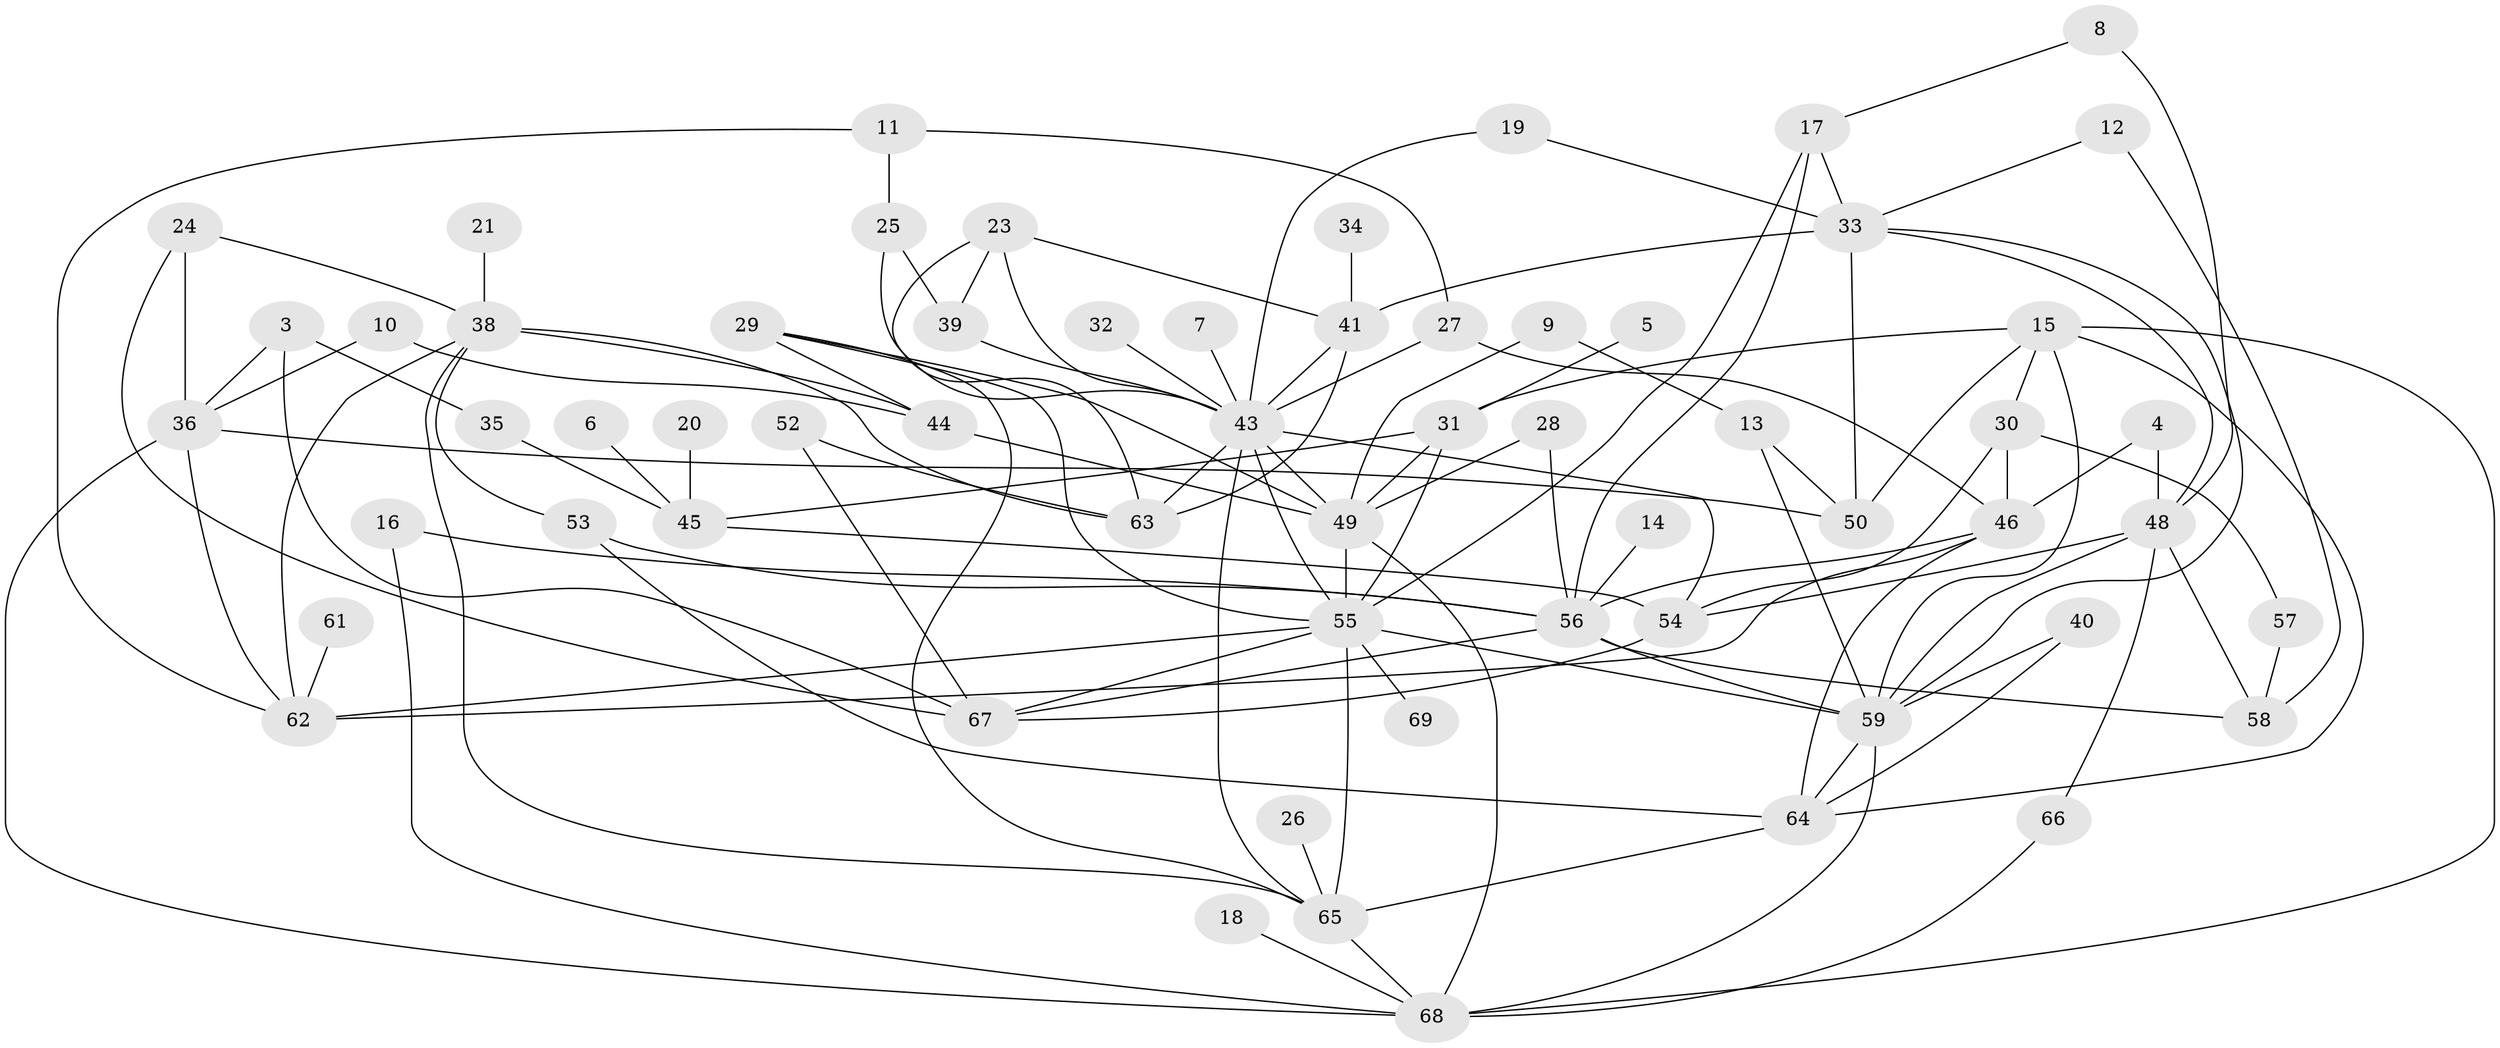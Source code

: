 // original degree distribution, {2: 0.26277372262773724, 3: 0.21897810218978103, 0: 0.058394160583941604, 5: 0.0948905109489051, 7: 0.014598540145985401, 1: 0.15328467153284672, 4: 0.145985401459854, 6: 0.051094890510948905}
// Generated by graph-tools (version 1.1) at 2025/49/03/09/25 03:49:13]
// undirected, 61 vertices, 118 edges
graph export_dot {
graph [start="1"]
  node [color=gray90,style=filled];
  3;
  4;
  5;
  6;
  7;
  8;
  9;
  10;
  11;
  12;
  13;
  14;
  15;
  16;
  17;
  18;
  19;
  20;
  21;
  23;
  24;
  25;
  26;
  27;
  28;
  29;
  30;
  31;
  32;
  33;
  34;
  35;
  36;
  38;
  39;
  40;
  41;
  43;
  44;
  45;
  46;
  48;
  49;
  50;
  52;
  53;
  54;
  55;
  56;
  57;
  58;
  59;
  61;
  62;
  63;
  64;
  65;
  66;
  67;
  68;
  69;
  3 -- 35 [weight=1.0];
  3 -- 36 [weight=1.0];
  3 -- 67 [weight=1.0];
  4 -- 46 [weight=1.0];
  4 -- 48 [weight=1.0];
  5 -- 31 [weight=1.0];
  6 -- 45 [weight=1.0];
  7 -- 43 [weight=1.0];
  8 -- 17 [weight=1.0];
  8 -- 48 [weight=1.0];
  9 -- 13 [weight=1.0];
  9 -- 49 [weight=1.0];
  10 -- 36 [weight=1.0];
  10 -- 44 [weight=1.0];
  11 -- 25 [weight=1.0];
  11 -- 27 [weight=1.0];
  11 -- 62 [weight=1.0];
  12 -- 33 [weight=1.0];
  12 -- 58 [weight=1.0];
  13 -- 50 [weight=1.0];
  13 -- 59 [weight=1.0];
  14 -- 56 [weight=1.0];
  15 -- 30 [weight=1.0];
  15 -- 31 [weight=1.0];
  15 -- 50 [weight=1.0];
  15 -- 59 [weight=1.0];
  15 -- 64 [weight=1.0];
  15 -- 68 [weight=1.0];
  16 -- 56 [weight=1.0];
  16 -- 68 [weight=1.0];
  17 -- 33 [weight=1.0];
  17 -- 55 [weight=1.0];
  17 -- 56 [weight=1.0];
  18 -- 68 [weight=1.0];
  19 -- 33 [weight=1.0];
  19 -- 43 [weight=1.0];
  20 -- 45 [weight=1.0];
  21 -- 38 [weight=1.0];
  23 -- 39 [weight=1.0];
  23 -- 41 [weight=1.0];
  23 -- 43 [weight=1.0];
  23 -- 63 [weight=1.0];
  24 -- 36 [weight=1.0];
  24 -- 38 [weight=1.0];
  24 -- 67 [weight=1.0];
  25 -- 39 [weight=1.0];
  25 -- 43 [weight=1.0];
  26 -- 65 [weight=1.0];
  27 -- 43 [weight=1.0];
  27 -- 46 [weight=1.0];
  28 -- 49 [weight=1.0];
  28 -- 56 [weight=1.0];
  29 -- 44 [weight=1.0];
  29 -- 49 [weight=1.0];
  29 -- 55 [weight=1.0];
  29 -- 65 [weight=1.0];
  30 -- 46 [weight=1.0];
  30 -- 54 [weight=1.0];
  30 -- 57 [weight=1.0];
  31 -- 45 [weight=1.0];
  31 -- 49 [weight=1.0];
  31 -- 55 [weight=1.0];
  32 -- 43 [weight=1.0];
  33 -- 41 [weight=1.0];
  33 -- 48 [weight=1.0];
  33 -- 50 [weight=1.0];
  33 -- 59 [weight=1.0];
  34 -- 41 [weight=1.0];
  35 -- 45 [weight=1.0];
  36 -- 50 [weight=1.0];
  36 -- 62 [weight=1.0];
  36 -- 68 [weight=1.0];
  38 -- 44 [weight=1.0];
  38 -- 53 [weight=1.0];
  38 -- 62 [weight=1.0];
  38 -- 63 [weight=2.0];
  38 -- 65 [weight=1.0];
  39 -- 43 [weight=1.0];
  40 -- 59 [weight=1.0];
  40 -- 64 [weight=1.0];
  41 -- 43 [weight=1.0];
  41 -- 63 [weight=2.0];
  43 -- 49 [weight=1.0];
  43 -- 54 [weight=1.0];
  43 -- 55 [weight=1.0];
  43 -- 63 [weight=1.0];
  43 -- 65 [weight=1.0];
  44 -- 49 [weight=1.0];
  45 -- 54 [weight=1.0];
  46 -- 56 [weight=1.0];
  46 -- 62 [weight=1.0];
  46 -- 64 [weight=1.0];
  48 -- 54 [weight=1.0];
  48 -- 58 [weight=1.0];
  48 -- 59 [weight=1.0];
  48 -- 66 [weight=1.0];
  49 -- 55 [weight=2.0];
  49 -- 68 [weight=1.0];
  52 -- 63 [weight=1.0];
  52 -- 67 [weight=1.0];
  53 -- 56 [weight=1.0];
  53 -- 64 [weight=1.0];
  54 -- 67 [weight=1.0];
  55 -- 59 [weight=1.0];
  55 -- 62 [weight=1.0];
  55 -- 65 [weight=1.0];
  55 -- 67 [weight=1.0];
  55 -- 69 [weight=1.0];
  56 -- 58 [weight=1.0];
  56 -- 59 [weight=1.0];
  56 -- 67 [weight=1.0];
  57 -- 58 [weight=1.0];
  59 -- 64 [weight=1.0];
  59 -- 68 [weight=1.0];
  61 -- 62 [weight=1.0];
  64 -- 65 [weight=1.0];
  65 -- 68 [weight=1.0];
  66 -- 68 [weight=1.0];
}
